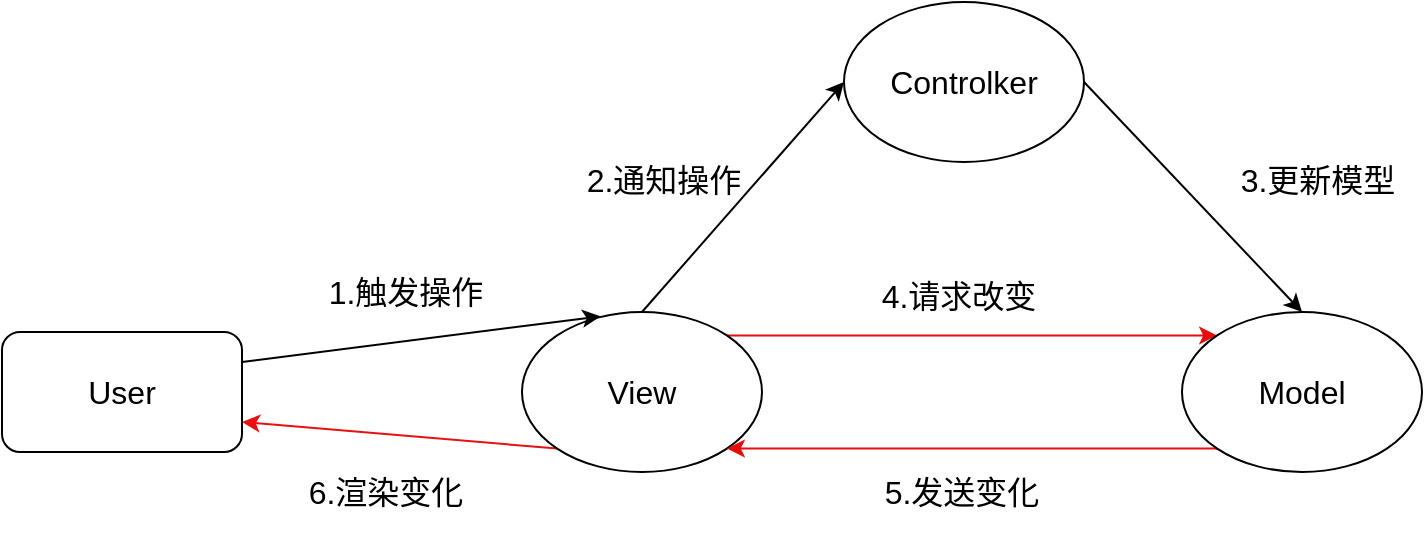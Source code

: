 <mxfile version="21.7.5" type="github">
  <diagram name="第 1 页" id="edIoZuRB3zaZxlKi64ll">
    <mxGraphModel dx="1239" dy="667" grid="0" gridSize="10" guides="1" tooltips="1" connect="1" arrows="1" fold="1" page="1" pageScale="1" pageWidth="1600" pageHeight="1200" math="0" shadow="0">
      <root>
        <mxCell id="0" />
        <mxCell id="1" parent="0" />
        <mxCell id="UY6UssRv_SOol4y7VN9k-44" style="rounded=0;orthogonalLoop=1;jettySize=auto;html=1;exitX=0;exitY=1;exitDx=0;exitDy=0;entryX=1;entryY=0.75;entryDx=0;entryDy=0;fontSize=16;strokeColor=#e81111;" edge="1" parent="1" source="UY6UssRv_SOol4y7VN9k-37" target="UY6UssRv_SOol4y7VN9k-40">
          <mxGeometry relative="1" as="geometry" />
        </mxCell>
        <mxCell id="UY6UssRv_SOol4y7VN9k-45" style="rounded=0;orthogonalLoop=1;jettySize=auto;html=1;exitX=0.5;exitY=0;exitDx=0;exitDy=0;entryX=0;entryY=0.5;entryDx=0;entryDy=0;fontSize=16;" edge="1" parent="1" source="UY6UssRv_SOol4y7VN9k-37" target="UY6UssRv_SOol4y7VN9k-38">
          <mxGeometry relative="1" as="geometry" />
        </mxCell>
        <mxCell id="UY6UssRv_SOol4y7VN9k-47" style="edgeStyle=orthogonalEdgeStyle;rounded=0;orthogonalLoop=1;jettySize=auto;html=1;exitX=1;exitY=0;exitDx=0;exitDy=0;entryX=0;entryY=0;entryDx=0;entryDy=0;fontSize=16;strokeColor=#e70d0d;" edge="1" parent="1" source="UY6UssRv_SOol4y7VN9k-37" target="UY6UssRv_SOol4y7VN9k-39">
          <mxGeometry relative="1" as="geometry" />
        </mxCell>
        <mxCell id="UY6UssRv_SOol4y7VN9k-37" value="View" style="ellipse;whiteSpace=wrap;html=1;fontSize=16;" vertex="1" parent="1">
          <mxGeometry x="328" y="361" width="120" height="80" as="geometry" />
        </mxCell>
        <mxCell id="UY6UssRv_SOol4y7VN9k-46" style="rounded=0;orthogonalLoop=1;jettySize=auto;html=1;exitX=1;exitY=0.5;exitDx=0;exitDy=0;entryX=0.5;entryY=0;entryDx=0;entryDy=0;fontSize=16;" edge="1" parent="1" source="UY6UssRv_SOol4y7VN9k-38" target="UY6UssRv_SOol4y7VN9k-39">
          <mxGeometry relative="1" as="geometry" />
        </mxCell>
        <mxCell id="UY6UssRv_SOol4y7VN9k-38" value="Controlker" style="ellipse;whiteSpace=wrap;html=1;fontSize=16;" vertex="1" parent="1">
          <mxGeometry x="489" y="206" width="120" height="80" as="geometry" />
        </mxCell>
        <mxCell id="UY6UssRv_SOol4y7VN9k-48" style="edgeStyle=orthogonalEdgeStyle;rounded=0;orthogonalLoop=1;jettySize=auto;html=1;exitX=0;exitY=1;exitDx=0;exitDy=0;entryX=1;entryY=1;entryDx=0;entryDy=0;fontSize=16;strokeColor=#E70D0D;" edge="1" parent="1" source="UY6UssRv_SOol4y7VN9k-39" target="UY6UssRv_SOol4y7VN9k-37">
          <mxGeometry relative="1" as="geometry">
            <Array as="points">
              <mxPoint x="614" y="429" />
              <mxPoint x="614" y="429" />
            </Array>
          </mxGeometry>
        </mxCell>
        <mxCell id="UY6UssRv_SOol4y7VN9k-39" value="Model" style="ellipse;whiteSpace=wrap;html=1;fontSize=16;" vertex="1" parent="1">
          <mxGeometry x="658" y="361" width="120" height="80" as="geometry" />
        </mxCell>
        <mxCell id="UY6UssRv_SOol4y7VN9k-41" style="rounded=0;orthogonalLoop=1;jettySize=auto;html=1;exitX=1;exitY=0.25;exitDx=0;exitDy=0;entryX=0.327;entryY=0.027;entryDx=0;entryDy=0;entryPerimeter=0;fontSize=16;" edge="1" parent="1" source="UY6UssRv_SOol4y7VN9k-40" target="UY6UssRv_SOol4y7VN9k-37">
          <mxGeometry relative="1" as="geometry" />
        </mxCell>
        <mxCell id="UY6UssRv_SOol4y7VN9k-40" value="User" style="rounded=1;whiteSpace=wrap;html=1;fontSize=16;" vertex="1" parent="1">
          <mxGeometry x="68" y="371" width="120" height="60" as="geometry" />
        </mxCell>
        <mxCell id="UY6UssRv_SOol4y7VN9k-49" value="6.渲染变化" style="text;html=1;strokeColor=none;fillColor=none;align=center;verticalAlign=middle;whiteSpace=wrap;rounded=0;fontSize=16;" vertex="1" parent="1">
          <mxGeometry x="213" y="431" width="94" height="40" as="geometry" />
        </mxCell>
        <mxCell id="UY6UssRv_SOol4y7VN9k-50" value="5.发送变化" style="text;html=1;strokeColor=none;fillColor=none;align=center;verticalAlign=middle;whiteSpace=wrap;rounded=0;fontSize=16;" vertex="1" parent="1">
          <mxGeometry x="501" y="431" width="94" height="40" as="geometry" />
        </mxCell>
        <mxCell id="UY6UssRv_SOol4y7VN9k-51" value="4.请求改变" style="text;html=1;strokeColor=none;fillColor=none;align=center;verticalAlign=middle;whiteSpace=wrap;rounded=0;fontSize=16;" vertex="1" parent="1">
          <mxGeometry x="498" y="333" width="97" height="40" as="geometry" />
        </mxCell>
        <mxCell id="UY6UssRv_SOol4y7VN9k-52" value="2.通知操作" style="text;html=1;strokeColor=none;fillColor=none;align=center;verticalAlign=middle;whiteSpace=wrap;rounded=0;fontSize=16;" vertex="1" parent="1">
          <mxGeometry x="352" y="275" width="94" height="40" as="geometry" />
        </mxCell>
        <mxCell id="UY6UssRv_SOol4y7VN9k-53" value="3.更新模型" style="text;html=1;strokeColor=none;fillColor=none;align=center;verticalAlign=middle;whiteSpace=wrap;rounded=0;fontSize=16;" vertex="1" parent="1">
          <mxGeometry x="679" y="275" width="94" height="40" as="geometry" />
        </mxCell>
        <mxCell id="UY6UssRv_SOol4y7VN9k-54" value="1.触发操作" style="text;html=1;strokeColor=none;fillColor=none;align=center;verticalAlign=middle;whiteSpace=wrap;rounded=0;fontSize=16;" vertex="1" parent="1">
          <mxGeometry x="223" y="331" width="94" height="40" as="geometry" />
        </mxCell>
      </root>
    </mxGraphModel>
  </diagram>
</mxfile>
